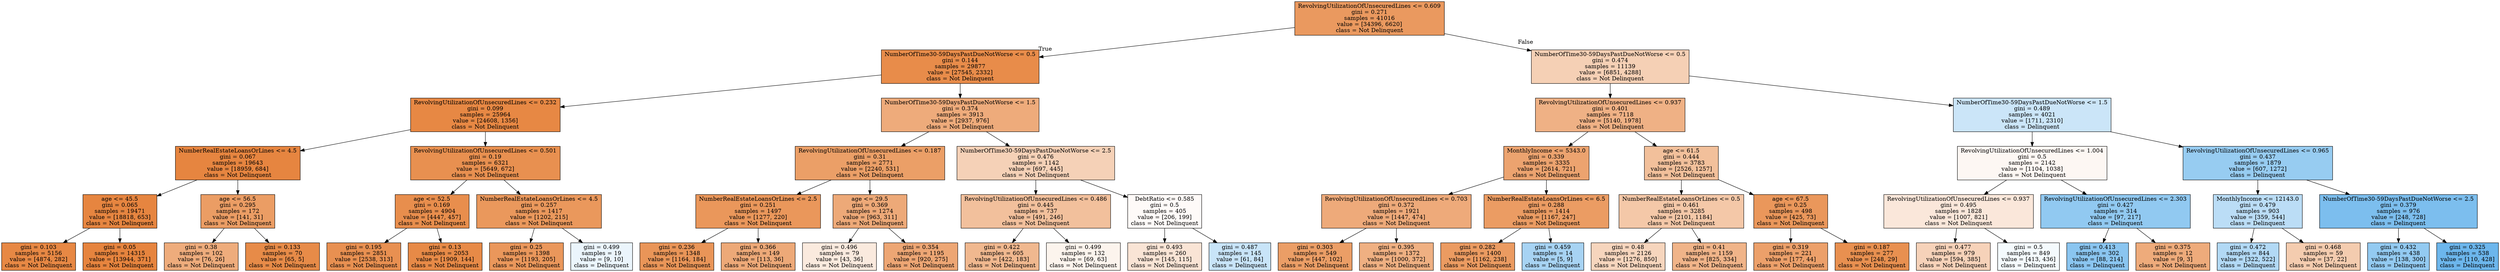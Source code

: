 digraph Tree {
node [shape=box, style="filled", color="black"] ;
0 [label="RevolvingUtilizationOfUnsecuredLines <= 0.609\ngini = 0.271\nsamples = 41016\nvalue = [34396, 6620]\nclass = Not Delinquent", fillcolor="#e58139ce"] ;
1 [label="NumberOfTime30-59DaysPastDueNotWorse <= 0.5\ngini = 0.144\nsamples = 29877\nvalue = [27545, 2332]\nclass = Not Delinquent", fillcolor="#e58139e9"] ;
0 -> 1 [labeldistance=2.5, labelangle=45, headlabel="True"] ;
2 [label="RevolvingUtilizationOfUnsecuredLines <= 0.232\ngini = 0.099\nsamples = 25964\nvalue = [24608, 1356]\nclass = Not Delinquent", fillcolor="#e58139f1"] ;
1 -> 2 ;
3 [label="NumberRealEstateLoansOrLines <= 4.5\ngini = 0.067\nsamples = 19643\nvalue = [18959, 684]\nclass = Not Delinquent", fillcolor="#e58139f6"] ;
2 -> 3 ;
4 [label="age <= 45.5\ngini = 0.065\nsamples = 19471\nvalue = [18818, 653]\nclass = Not Delinquent", fillcolor="#e58139f6"] ;
3 -> 4 ;
5 [label="gini = 0.103\nsamples = 5156\nvalue = [4874, 282]\nclass = Not Delinquent", fillcolor="#e58139f0"] ;
4 -> 5 ;
6 [label="gini = 0.05\nsamples = 14315\nvalue = [13944, 371]\nclass = Not Delinquent", fillcolor="#e58139f8"] ;
4 -> 6 ;
7 [label="age <= 56.5\ngini = 0.295\nsamples = 172\nvalue = [141, 31]\nclass = Not Delinquent", fillcolor="#e58139c7"] ;
3 -> 7 ;
8 [label="gini = 0.38\nsamples = 102\nvalue = [76, 26]\nclass = Not Delinquent", fillcolor="#e58139a8"] ;
7 -> 8 ;
9 [label="gini = 0.133\nsamples = 70\nvalue = [65, 5]\nclass = Not Delinquent", fillcolor="#e58139eb"] ;
7 -> 9 ;
10 [label="RevolvingUtilizationOfUnsecuredLines <= 0.501\ngini = 0.19\nsamples = 6321\nvalue = [5649, 672]\nclass = Not Delinquent", fillcolor="#e58139e1"] ;
2 -> 10 ;
11 [label="age <= 52.5\ngini = 0.169\nsamples = 4904\nvalue = [4447, 457]\nclass = Not Delinquent", fillcolor="#e58139e5"] ;
10 -> 11 ;
12 [label="gini = 0.195\nsamples = 2851\nvalue = [2538, 313]\nclass = Not Delinquent", fillcolor="#e58139e0"] ;
11 -> 12 ;
13 [label="gini = 0.13\nsamples = 2053\nvalue = [1909, 144]\nclass = Not Delinquent", fillcolor="#e58139ec"] ;
11 -> 13 ;
14 [label="NumberRealEstateLoansOrLines <= 4.5\ngini = 0.257\nsamples = 1417\nvalue = [1202, 215]\nclass = Not Delinquent", fillcolor="#e58139d1"] ;
10 -> 14 ;
15 [label="gini = 0.25\nsamples = 1398\nvalue = [1193, 205]\nclass = Not Delinquent", fillcolor="#e58139d3"] ;
14 -> 15 ;
16 [label="gini = 0.499\nsamples = 19\nvalue = [9, 10]\nclass = Delinquent", fillcolor="#399de519"] ;
14 -> 16 ;
17 [label="NumberOfTime30-59DaysPastDueNotWorse <= 1.5\ngini = 0.374\nsamples = 3913\nvalue = [2937, 976]\nclass = Not Delinquent", fillcolor="#e58139aa"] ;
1 -> 17 ;
18 [label="RevolvingUtilizationOfUnsecuredLines <= 0.187\ngini = 0.31\nsamples = 2771\nvalue = [2240, 531]\nclass = Not Delinquent", fillcolor="#e58139c3"] ;
17 -> 18 ;
19 [label="NumberRealEstateLoansOrLines <= 2.5\ngini = 0.251\nsamples = 1497\nvalue = [1277, 220]\nclass = Not Delinquent", fillcolor="#e58139d3"] ;
18 -> 19 ;
20 [label="gini = 0.236\nsamples = 1348\nvalue = [1164, 184]\nclass = Not Delinquent", fillcolor="#e58139d7"] ;
19 -> 20 ;
21 [label="gini = 0.366\nsamples = 149\nvalue = [113, 36]\nclass = Not Delinquent", fillcolor="#e58139ae"] ;
19 -> 21 ;
22 [label="age <= 29.5\ngini = 0.369\nsamples = 1274\nvalue = [963, 311]\nclass = Not Delinquent", fillcolor="#e58139ad"] ;
18 -> 22 ;
23 [label="gini = 0.496\nsamples = 79\nvalue = [43, 36]\nclass = Not Delinquent", fillcolor="#e581392a"] ;
22 -> 23 ;
24 [label="gini = 0.354\nsamples = 1195\nvalue = [920, 275]\nclass = Not Delinquent", fillcolor="#e58139b3"] ;
22 -> 24 ;
25 [label="NumberOfTime30-59DaysPastDueNotWorse <= 2.5\ngini = 0.476\nsamples = 1142\nvalue = [697, 445]\nclass = Not Delinquent", fillcolor="#e581395c"] ;
17 -> 25 ;
26 [label="RevolvingUtilizationOfUnsecuredLines <= 0.486\ngini = 0.445\nsamples = 737\nvalue = [491, 246]\nclass = Not Delinquent", fillcolor="#e581397f"] ;
25 -> 26 ;
27 [label="gini = 0.422\nsamples = 605\nvalue = [422, 183]\nclass = Not Delinquent", fillcolor="#e5813990"] ;
26 -> 27 ;
28 [label="gini = 0.499\nsamples = 132\nvalue = [69, 63]\nclass = Not Delinquent", fillcolor="#e5813916"] ;
26 -> 28 ;
29 [label="DebtRatio <= 0.585\ngini = 0.5\nsamples = 405\nvalue = [206, 199]\nclass = Not Delinquent", fillcolor="#e5813909"] ;
25 -> 29 ;
30 [label="gini = 0.493\nsamples = 260\nvalue = [145, 115]\nclass = Not Delinquent", fillcolor="#e5813935"] ;
29 -> 30 ;
31 [label="gini = 0.487\nsamples = 145\nvalue = [61, 84]\nclass = Delinquent", fillcolor="#399de546"] ;
29 -> 31 ;
32 [label="NumberOfTime30-59DaysPastDueNotWorse <= 0.5\ngini = 0.474\nsamples = 11139\nvalue = [6851, 4288]\nclass = Not Delinquent", fillcolor="#e581395f"] ;
0 -> 32 [labeldistance=2.5, labelangle=-45, headlabel="False"] ;
33 [label="RevolvingUtilizationOfUnsecuredLines <= 0.937\ngini = 0.401\nsamples = 7118\nvalue = [5140, 1978]\nclass = Not Delinquent", fillcolor="#e581399d"] ;
32 -> 33 ;
34 [label="MonthlyIncome <= 5343.0\ngini = 0.339\nsamples = 3335\nvalue = [2614, 721]\nclass = Not Delinquent", fillcolor="#e58139b9"] ;
33 -> 34 ;
35 [label="RevolvingUtilizationOfUnsecuredLines <= 0.703\ngini = 0.372\nsamples = 1921\nvalue = [1447, 474]\nclass = Not Delinquent", fillcolor="#e58139ab"] ;
34 -> 35 ;
36 [label="gini = 0.303\nsamples = 549\nvalue = [447, 102]\nclass = Not Delinquent", fillcolor="#e58139c5"] ;
35 -> 36 ;
37 [label="gini = 0.395\nsamples = 1372\nvalue = [1000, 372]\nclass = Not Delinquent", fillcolor="#e58139a0"] ;
35 -> 37 ;
38 [label="NumberRealEstateLoansOrLines <= 6.5\ngini = 0.288\nsamples = 1414\nvalue = [1167, 247]\nclass = Not Delinquent", fillcolor="#e58139c9"] ;
34 -> 38 ;
39 [label="gini = 0.282\nsamples = 1400\nvalue = [1162, 238]\nclass = Not Delinquent", fillcolor="#e58139cb"] ;
38 -> 39 ;
40 [label="gini = 0.459\nsamples = 14\nvalue = [5, 9]\nclass = Delinquent", fillcolor="#399de571"] ;
38 -> 40 ;
41 [label="age <= 61.5\ngini = 0.444\nsamples = 3783\nvalue = [2526, 1257]\nclass = Not Delinquent", fillcolor="#e5813980"] ;
33 -> 41 ;
42 [label="NumberRealEstateLoansOrLines <= 0.5\ngini = 0.461\nsamples = 3285\nvalue = [2101, 1184]\nclass = Not Delinquent", fillcolor="#e581396f"] ;
41 -> 42 ;
43 [label="gini = 0.48\nsamples = 2126\nvalue = [1276, 850]\nclass = Not Delinquent", fillcolor="#e5813955"] ;
42 -> 43 ;
44 [label="gini = 0.41\nsamples = 1159\nvalue = [825, 334]\nclass = Not Delinquent", fillcolor="#e5813998"] ;
42 -> 44 ;
45 [label="age <= 67.5\ngini = 0.25\nsamples = 498\nvalue = [425, 73]\nclass = Not Delinquent", fillcolor="#e58139d3"] ;
41 -> 45 ;
46 [label="gini = 0.319\nsamples = 221\nvalue = [177, 44]\nclass = Not Delinquent", fillcolor="#e58139c0"] ;
45 -> 46 ;
47 [label="gini = 0.187\nsamples = 277\nvalue = [248, 29]\nclass = Not Delinquent", fillcolor="#e58139e1"] ;
45 -> 47 ;
48 [label="NumberOfTime30-59DaysPastDueNotWorse <= 1.5\ngini = 0.489\nsamples = 4021\nvalue = [1711, 2310]\nclass = Delinquent", fillcolor="#399de542"] ;
32 -> 48 ;
49 [label="RevolvingUtilizationOfUnsecuredLines <= 1.004\ngini = 0.5\nsamples = 2142\nvalue = [1104, 1038]\nclass = Not Delinquent", fillcolor="#e581390f"] ;
48 -> 49 ;
50 [label="RevolvingUtilizationOfUnsecuredLines <= 0.937\ngini = 0.495\nsamples = 1828\nvalue = [1007, 821]\nclass = Not Delinquent", fillcolor="#e581392f"] ;
49 -> 50 ;
51 [label="gini = 0.477\nsamples = 979\nvalue = [594, 385]\nclass = Not Delinquent", fillcolor="#e581395a"] ;
50 -> 51 ;
52 [label="gini = 0.5\nsamples = 849\nvalue = [413, 436]\nclass = Delinquent", fillcolor="#399de50d"] ;
50 -> 52 ;
53 [label="RevolvingUtilizationOfUnsecuredLines <= 2.303\ngini = 0.427\nsamples = 314\nvalue = [97, 217]\nclass = Delinquent", fillcolor="#399de58d"] ;
49 -> 53 ;
54 [label="gini = 0.413\nsamples = 302\nvalue = [88, 214]\nclass = Delinquent", fillcolor="#399de596"] ;
53 -> 54 ;
55 [label="gini = 0.375\nsamples = 12\nvalue = [9, 3]\nclass = Not Delinquent", fillcolor="#e58139aa"] ;
53 -> 55 ;
56 [label="RevolvingUtilizationOfUnsecuredLines <= 0.965\ngini = 0.437\nsamples = 1879\nvalue = [607, 1272]\nclass = Delinquent", fillcolor="#399de585"] ;
48 -> 56 ;
57 [label="MonthlyIncome <= 12143.0\ngini = 0.479\nsamples = 903\nvalue = [359, 544]\nclass = Delinquent", fillcolor="#399de557"] ;
56 -> 57 ;
58 [label="gini = 0.472\nsamples = 844\nvalue = [322, 522]\nclass = Delinquent", fillcolor="#399de562"] ;
57 -> 58 ;
59 [label="gini = 0.468\nsamples = 59\nvalue = [37, 22]\nclass = Not Delinquent", fillcolor="#e5813967"] ;
57 -> 59 ;
60 [label="NumberOfTime30-59DaysPastDueNotWorse <= 2.5\ngini = 0.379\nsamples = 976\nvalue = [248, 728]\nclass = Delinquent", fillcolor="#399de5a8"] ;
56 -> 60 ;
61 [label="gini = 0.432\nsamples = 438\nvalue = [138, 300]\nclass = Delinquent", fillcolor="#399de58a"] ;
60 -> 61 ;
62 [label="gini = 0.325\nsamples = 538\nvalue = [110, 428]\nclass = Delinquent", fillcolor="#399de5bd"] ;
60 -> 62 ;
}
